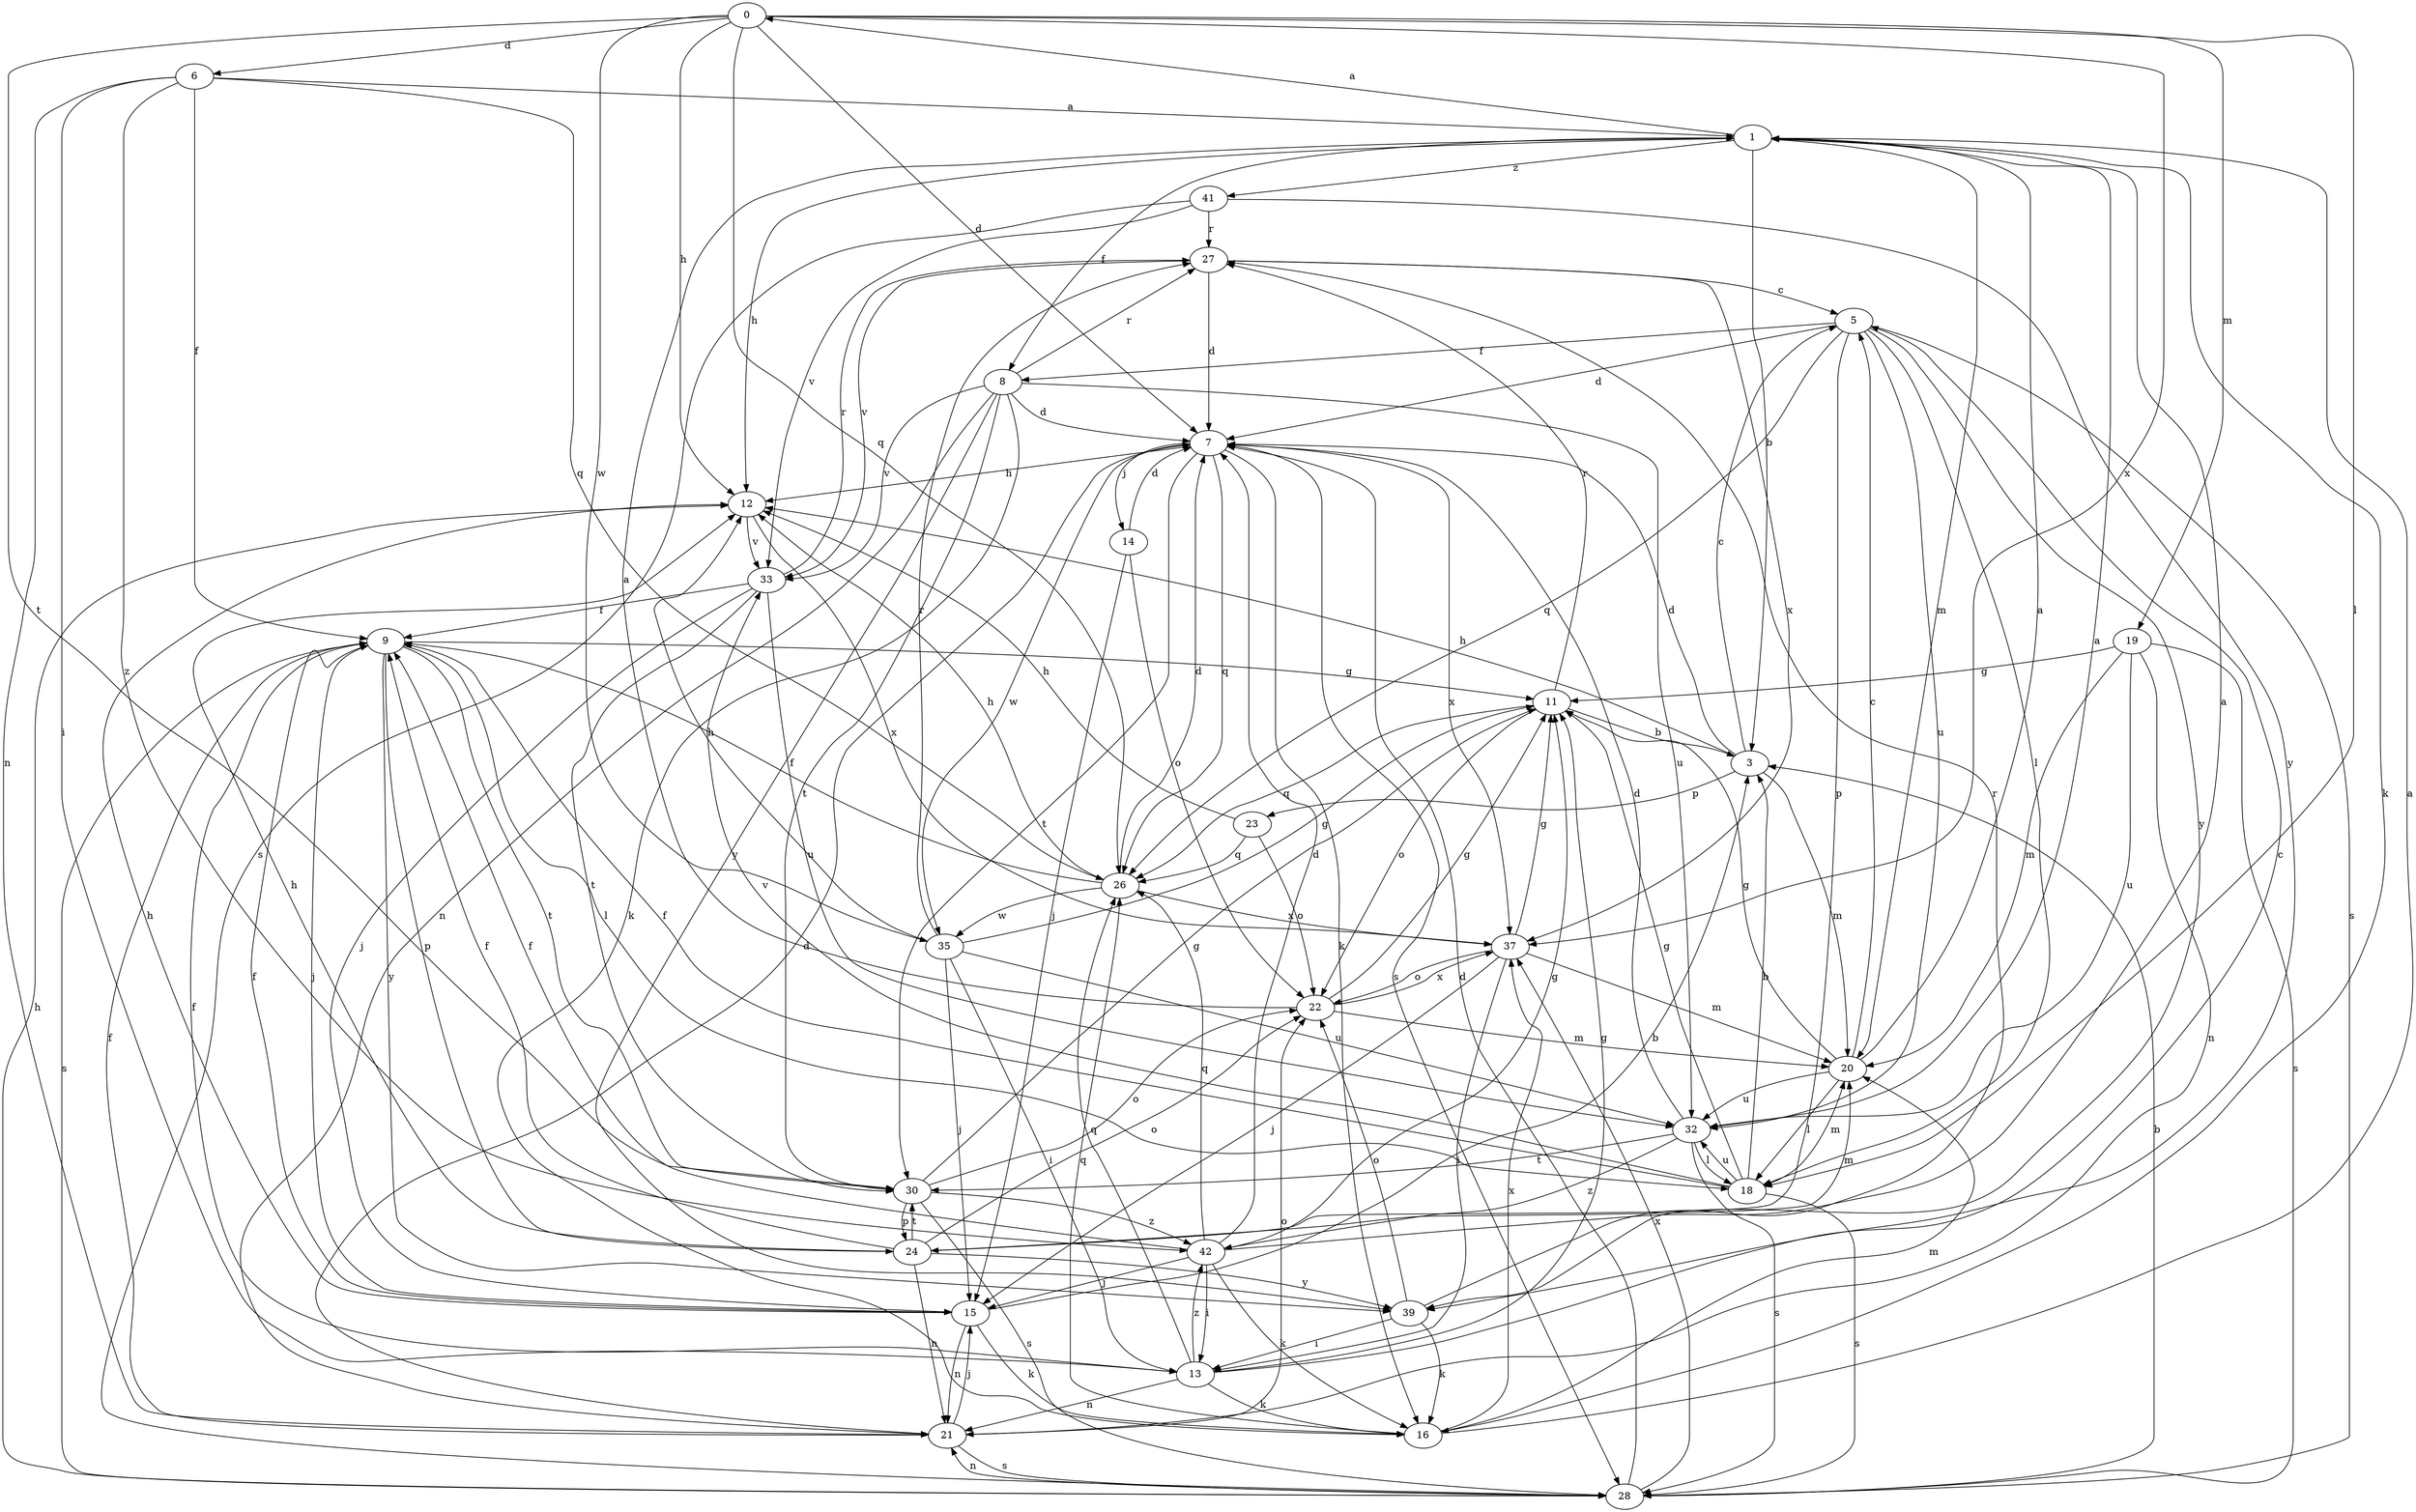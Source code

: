 strict digraph  {
0;
1;
3;
5;
6;
7;
8;
9;
11;
12;
13;
14;
15;
16;
18;
19;
20;
21;
22;
23;
24;
26;
27;
28;
30;
32;
33;
35;
37;
39;
41;
42;
0 -> 6  [label=d];
0 -> 7  [label=d];
0 -> 12  [label=h];
0 -> 18  [label=l];
0 -> 19  [label=m];
0 -> 26  [label=q];
0 -> 30  [label=t];
0 -> 35  [label=w];
0 -> 37  [label=x];
1 -> 0  [label=a];
1 -> 3  [label=b];
1 -> 8  [label=f];
1 -> 12  [label=h];
1 -> 16  [label=k];
1 -> 20  [label=m];
1 -> 41  [label=z];
3 -> 5  [label=c];
3 -> 7  [label=d];
3 -> 12  [label=h];
3 -> 20  [label=m];
3 -> 23  [label=p];
5 -> 7  [label=d];
5 -> 8  [label=f];
5 -> 18  [label=l];
5 -> 24  [label=p];
5 -> 26  [label=q];
5 -> 28  [label=s];
5 -> 32  [label=u];
5 -> 39  [label=y];
6 -> 1  [label=a];
6 -> 9  [label=f];
6 -> 13  [label=i];
6 -> 21  [label=n];
6 -> 26  [label=q];
6 -> 42  [label=z];
7 -> 12  [label=h];
7 -> 14  [label=j];
7 -> 16  [label=k];
7 -> 26  [label=q];
7 -> 28  [label=s];
7 -> 30  [label=t];
7 -> 35  [label=w];
7 -> 37  [label=x];
8 -> 7  [label=d];
8 -> 16  [label=k];
8 -> 21  [label=n];
8 -> 27  [label=r];
8 -> 30  [label=t];
8 -> 32  [label=u];
8 -> 33  [label=v];
8 -> 39  [label=y];
9 -> 11  [label=g];
9 -> 15  [label=j];
9 -> 18  [label=l];
9 -> 24  [label=p];
9 -> 28  [label=s];
9 -> 30  [label=t];
9 -> 39  [label=y];
11 -> 3  [label=b];
11 -> 22  [label=o];
11 -> 26  [label=q];
11 -> 27  [label=r];
12 -> 33  [label=v];
12 -> 37  [label=x];
13 -> 5  [label=c];
13 -> 9  [label=f];
13 -> 11  [label=g];
13 -> 16  [label=k];
13 -> 21  [label=n];
13 -> 26  [label=q];
13 -> 42  [label=z];
14 -> 7  [label=d];
14 -> 15  [label=j];
14 -> 22  [label=o];
15 -> 3  [label=b];
15 -> 9  [label=f];
15 -> 12  [label=h];
15 -> 16  [label=k];
15 -> 21  [label=n];
16 -> 1  [label=a];
16 -> 20  [label=m];
16 -> 26  [label=q];
16 -> 37  [label=x];
18 -> 3  [label=b];
18 -> 9  [label=f];
18 -> 11  [label=g];
18 -> 20  [label=m];
18 -> 28  [label=s];
18 -> 32  [label=u];
18 -> 33  [label=v];
19 -> 11  [label=g];
19 -> 20  [label=m];
19 -> 21  [label=n];
19 -> 28  [label=s];
19 -> 32  [label=u];
20 -> 1  [label=a];
20 -> 5  [label=c];
20 -> 11  [label=g];
20 -> 18  [label=l];
20 -> 32  [label=u];
21 -> 7  [label=d];
21 -> 9  [label=f];
21 -> 15  [label=j];
21 -> 22  [label=o];
21 -> 28  [label=s];
22 -> 1  [label=a];
22 -> 11  [label=g];
22 -> 20  [label=m];
22 -> 37  [label=x];
23 -> 12  [label=h];
23 -> 22  [label=o];
23 -> 26  [label=q];
24 -> 9  [label=f];
24 -> 12  [label=h];
24 -> 20  [label=m];
24 -> 21  [label=n];
24 -> 22  [label=o];
24 -> 30  [label=t];
24 -> 39  [label=y];
26 -> 7  [label=d];
26 -> 9  [label=f];
26 -> 12  [label=h];
26 -> 35  [label=w];
26 -> 37  [label=x];
27 -> 5  [label=c];
27 -> 7  [label=d];
27 -> 33  [label=v];
27 -> 37  [label=x];
28 -> 3  [label=b];
28 -> 7  [label=d];
28 -> 12  [label=h];
28 -> 21  [label=n];
28 -> 37  [label=x];
30 -> 11  [label=g];
30 -> 22  [label=o];
30 -> 24  [label=p];
30 -> 28  [label=s];
30 -> 42  [label=z];
32 -> 1  [label=a];
32 -> 7  [label=d];
32 -> 18  [label=l];
32 -> 28  [label=s];
32 -> 30  [label=t];
32 -> 42  [label=z];
33 -> 9  [label=f];
33 -> 15  [label=j];
33 -> 27  [label=r];
33 -> 30  [label=t];
33 -> 32  [label=u];
35 -> 11  [label=g];
35 -> 12  [label=h];
35 -> 13  [label=i];
35 -> 15  [label=j];
35 -> 27  [label=r];
35 -> 32  [label=u];
37 -> 11  [label=g];
37 -> 13  [label=i];
37 -> 15  [label=j];
37 -> 20  [label=m];
37 -> 22  [label=o];
39 -> 13  [label=i];
39 -> 16  [label=k];
39 -> 22  [label=o];
39 -> 27  [label=r];
41 -> 27  [label=r];
41 -> 28  [label=s];
41 -> 33  [label=v];
41 -> 39  [label=y];
42 -> 1  [label=a];
42 -> 7  [label=d];
42 -> 9  [label=f];
42 -> 11  [label=g];
42 -> 13  [label=i];
42 -> 15  [label=j];
42 -> 16  [label=k];
42 -> 26  [label=q];
}
